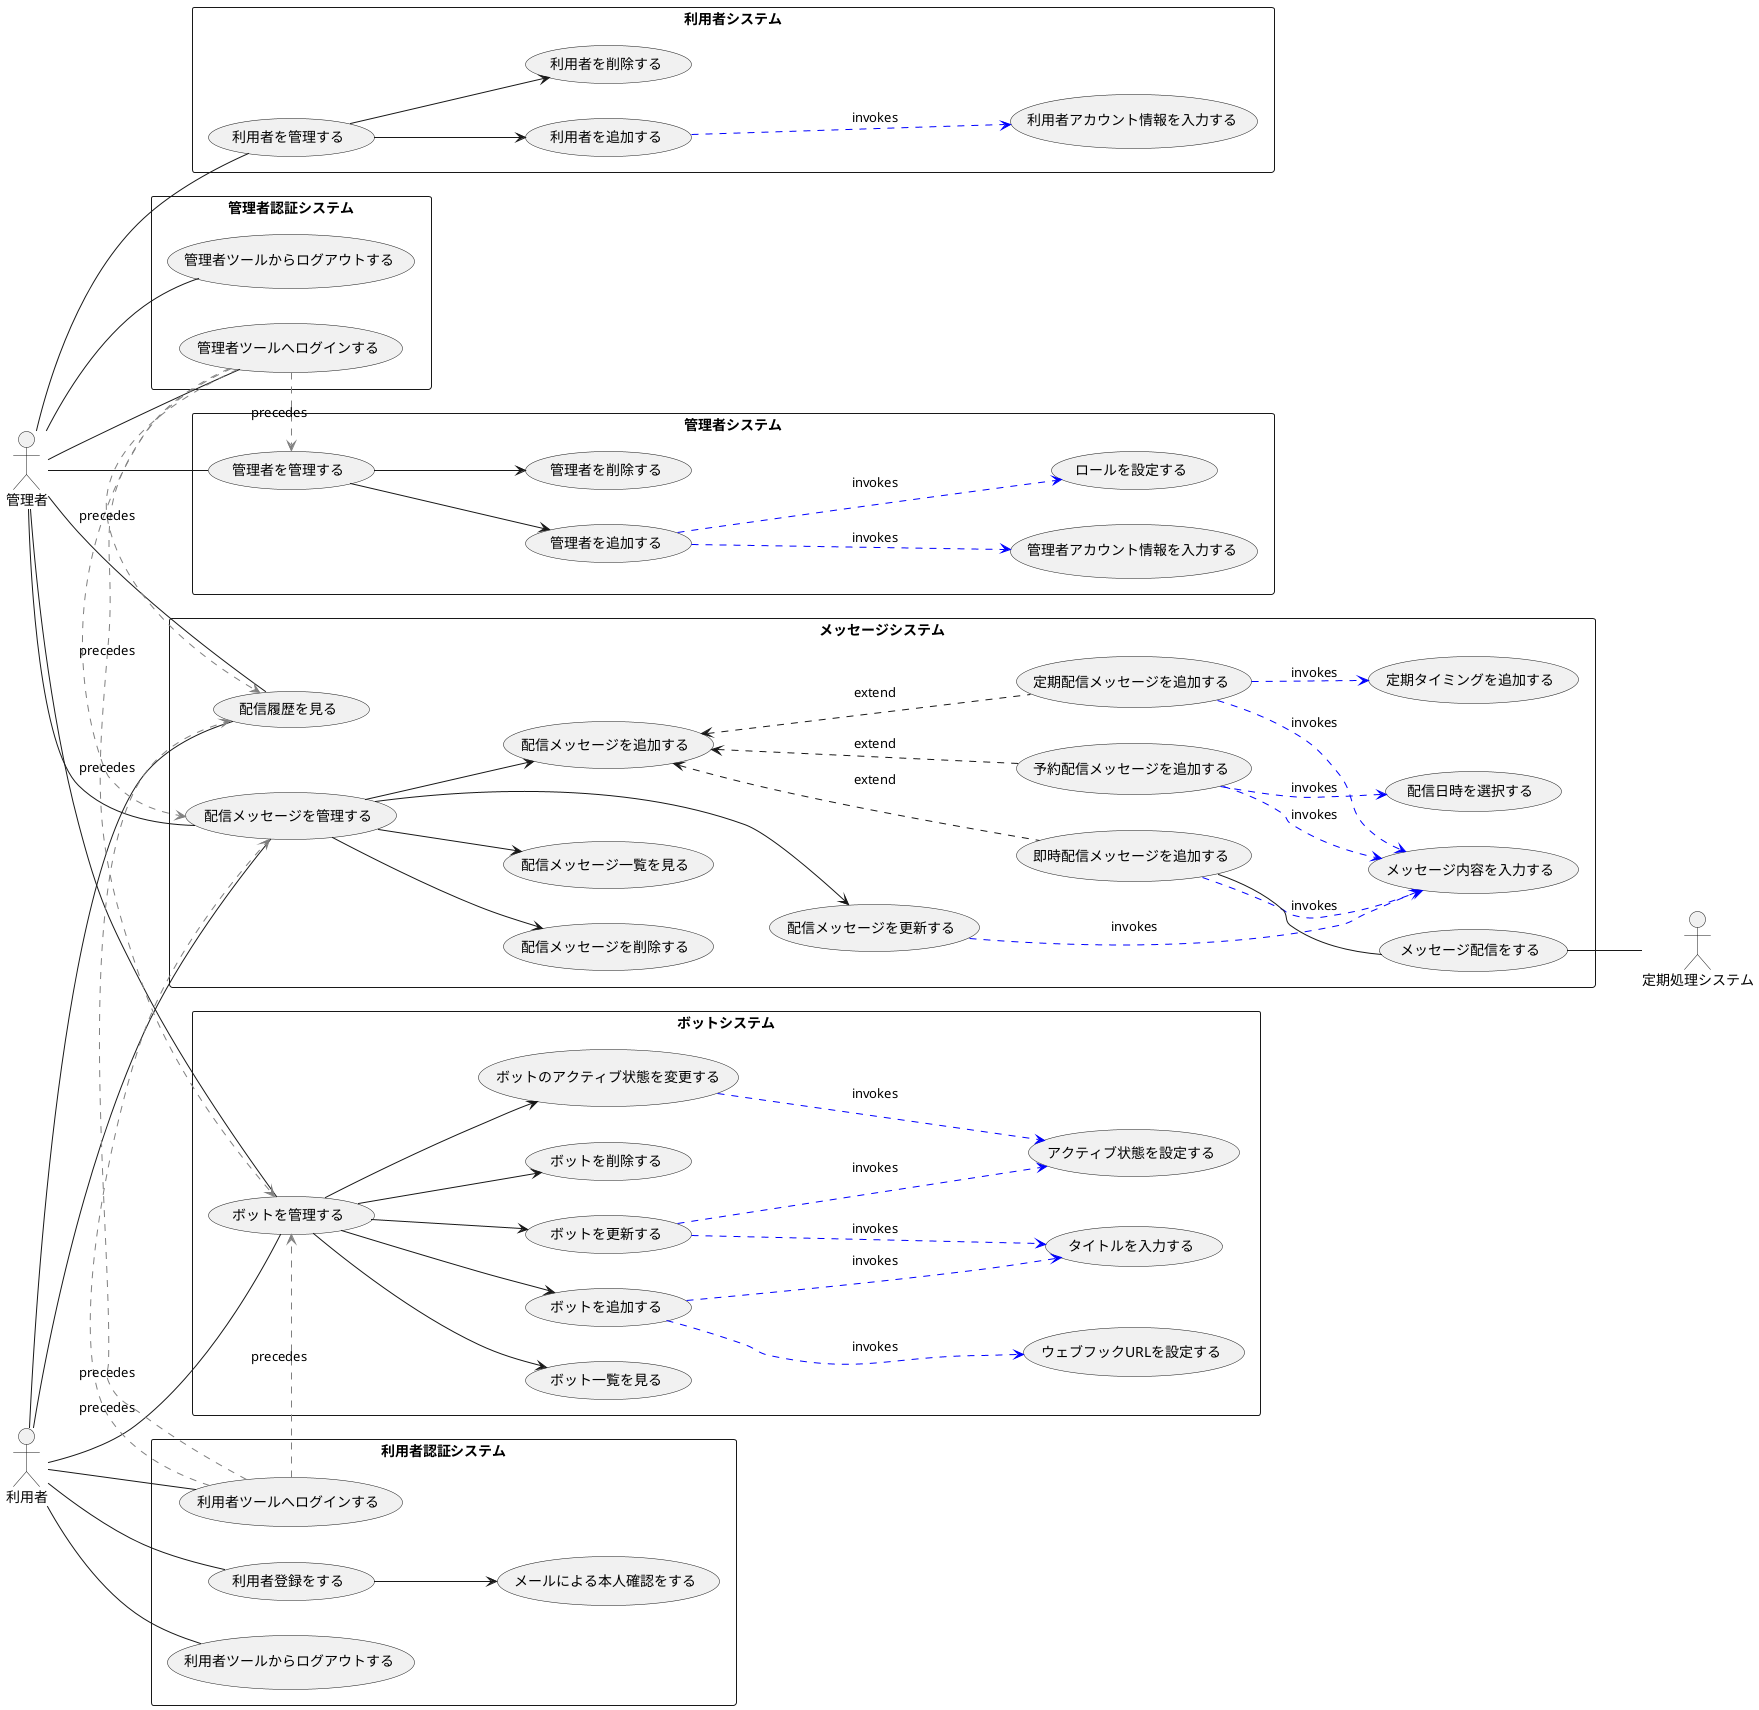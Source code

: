 @startuml usecase

left to right direction

:管理者:
:利用者:
:定期処理システム:

rectangle ボットシステム {
    usecase ボットを管理する
    usecase ボットを更新する
    usecase ボットを追加する
    usecase ボットを削除する
    usecase ボットのアクティブ状態を変更する
    usecase ボット一覧を見る
    usecase タイトルを入力する
    usecase ウェブフックURLを設定する
    usecase アクティブ状態を設定する
}
rectangle メッセージシステム {
    usecase 配信メッセージを管理する
    usecase 配信メッセージを追加する
    usecase 即時配信メッセージを追加する
    usecase 定期配信メッセージを追加する
    usecase 予約配信メッセージを追加する
    usecase 配信メッセージを更新する
    usecase 配信メッセージを削除する
    usecase 配信メッセージ一覧を見る
    usecase メッセージ内容を入力する
    usecase 配信日時を選択する
    usecase 定期タイミングを追加する

    usecase 配信履歴を見る

    usecase メッセージ配信をする
}

rectangle 管理者システム {
    usecase 管理者を管理する
    usecase 管理者を追加する
    usecase 管理者を削除する
    usecase 管理者アカウント情報を入力する
    usecase ロールを設定する
}

rectangle 利用者システム {
    usecase 利用者を管理する
    usecase 利用者を追加する
    usecase 利用者を削除する
    usecase 利用者アカウント情報を入力する
}

rectangle 管理者認証システム {
    usecase 管理者ツールへログインする
    usecase 管理者ツールからログアウトする
}

rectangle 利用者認証システム {
    usecase 利用者登録をする
    usecase メールによる本人確認をする

    usecase 利用者ツールへログインする
    usecase 利用者ツールからログアウトする
}

管理者 -- ボットを管理する
利用者 -- ボットを管理する
ボットを管理する --> ボットを追加する
ボットを管理する --> ボットを更新する
ボットを管理する --> ボットを削除する
ボットを管理する --> ボット一覧を見る
ボットを管理する --> ボットのアクティブ状態を変更する
ボットを追加する ..> タイトルを入力する #blue :invokes
ボットを追加する ..> ウェブフックURLを設定する #blue : invokes
ボットを更新する ..> タイトルを入力する #blue :invokes
ボットを更新する ..> アクティブ状態を設定する #blue :invokes
ボットのアクティブ状態を変更する ..> アクティブ状態を設定する #blue :invokes

管理者 -- 配信メッセージを管理する
利用者 -- 配信メッセージを管理する
配信メッセージを管理する --> 配信メッセージを追加する
配信メッセージを追加する <.. 即時配信メッセージを追加する :extend
配信メッセージを追加する <.. 定期配信メッセージを追加する :extend
配信メッセージを追加する <.. 予約配信メッセージを追加する :extend
配信メッセージを管理する --> 配信メッセージを更新する
配信メッセージを管理する --> 配信メッセージを削除する
配信メッセージを管理する --> 配信メッセージ一覧を見る
即時配信メッセージを追加する ..> メッセージ内容を入力する #blue :invokes
定期配信メッセージを追加する ..> メッセージ内容を入力する #blue :invokes
予約配信メッセージを追加する ..> メッセージ内容を入力する #blue :invokes
予約配信メッセージを追加する ..> 配信日時を選択する #blue :invokes
定期配信メッセージを追加する ..> 定期タイミングを追加する #blue :invokes
配信メッセージを更新する ..> メッセージ内容を入力する #blue :invokes

管理者 -- 配信履歴を見る
利用者 -- 配信履歴を見る

管理者 -- 管理者ツールへログインする
管理者 -- 管理者ツールからログアウトする

管理者 -- 管理者を管理する
管理者を管理する --> 管理者を追加する
管理者を管理する --> 管理者を削除する
管理者を追加する ..> 管理者アカウント情報を入力する #blue :invokes
管理者を追加する ..> ロールを設定する #blue :invokes

管理者 -- 利用者を管理する
利用者を管理する --> 利用者を追加する
利用者を管理する --> 利用者を削除する
利用者を追加する ..> 利用者アカウント情報を入力する #blue :invokes

利用者 -- 利用者登録をする
利用者登録をする --> メールによる本人確認をする
利用者 -- 利用者ツールへログインする
利用者 -- 利用者ツールからログアウトする


管理者ツールへログインする .> ボットを管理する #gray :precedes
管理者ツールへログインする .> 配信メッセージを管理する #gray :precedes
管理者ツールへログインする .> 配信履歴を見る #gray :precedes
管理者ツールへログインする .> 管理者を管理する #gray :precedes

利用者ツールへログインする .> ボットを管理する #gray :precedes
利用者ツールへログインする .> 配信メッセージを管理する #gray :precedes
利用者ツールへログインする .> 配信履歴を見る #gray :precedes

即時配信メッセージを追加する -- メッセージ配信をする
メッセージ配信をする -- 定期処理システム

@enduml
